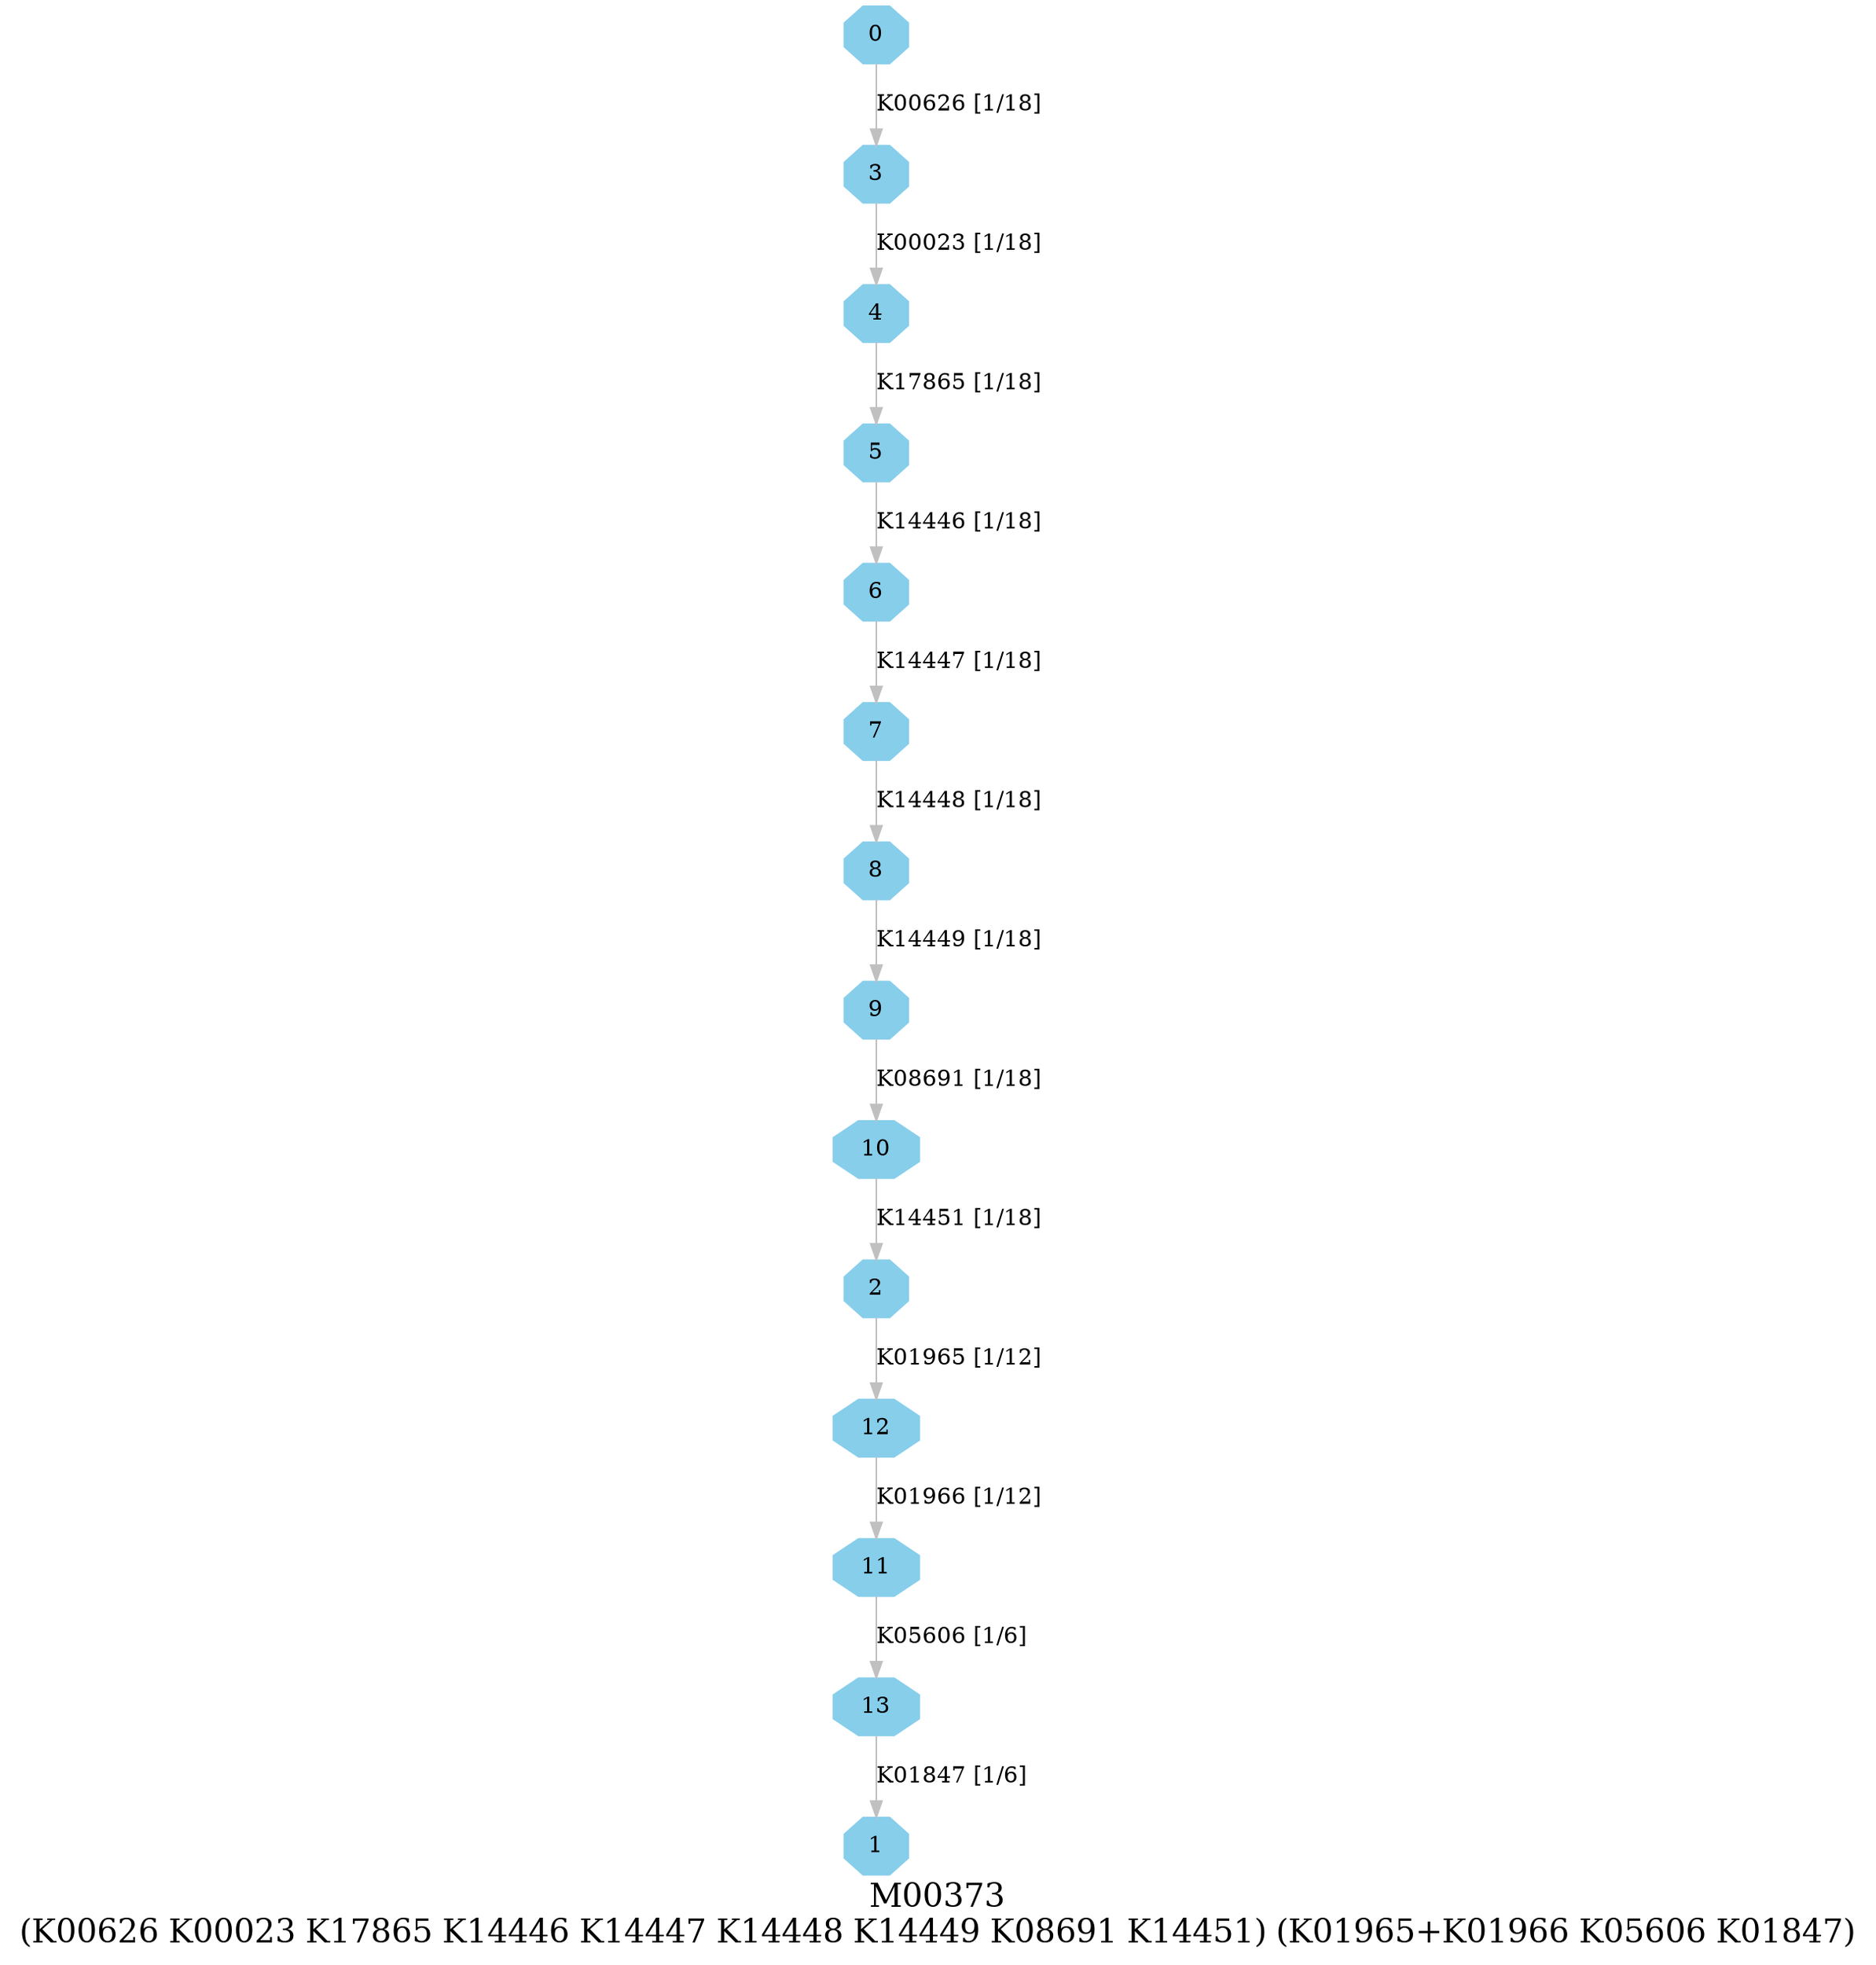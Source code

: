 digraph G {
graph [label="M00373
(K00626 K00023 K17865 K14446 K14447 K14448 K14449 K08691 K14451) (K01965+K01966 K05606 K01847)",fontsize=20];
node [shape=box,style=filled];
edge [len=3,color=grey];
{node [width=.3,height=.3,shape=octagon,style=filled,color=skyblue] 0 1 2 3 4 5 6 7 8 9 10 11 12 13 }
0 -> 3 [label="K00626 [1/18]"];
2 -> 12 [label="K01965 [1/12]"];
3 -> 4 [label="K00023 [1/18]"];
4 -> 5 [label="K17865 [1/18]"];
5 -> 6 [label="K14446 [1/18]"];
6 -> 7 [label="K14447 [1/18]"];
7 -> 8 [label="K14448 [1/18]"];
8 -> 9 [label="K14449 [1/18]"];
9 -> 10 [label="K08691 [1/18]"];
10 -> 2 [label="K14451 [1/18]"];
11 -> 13 [label="K05606 [1/6]"];
12 -> 11 [label="K01966 [1/12]"];
13 -> 1 [label="K01847 [1/6]"];
}